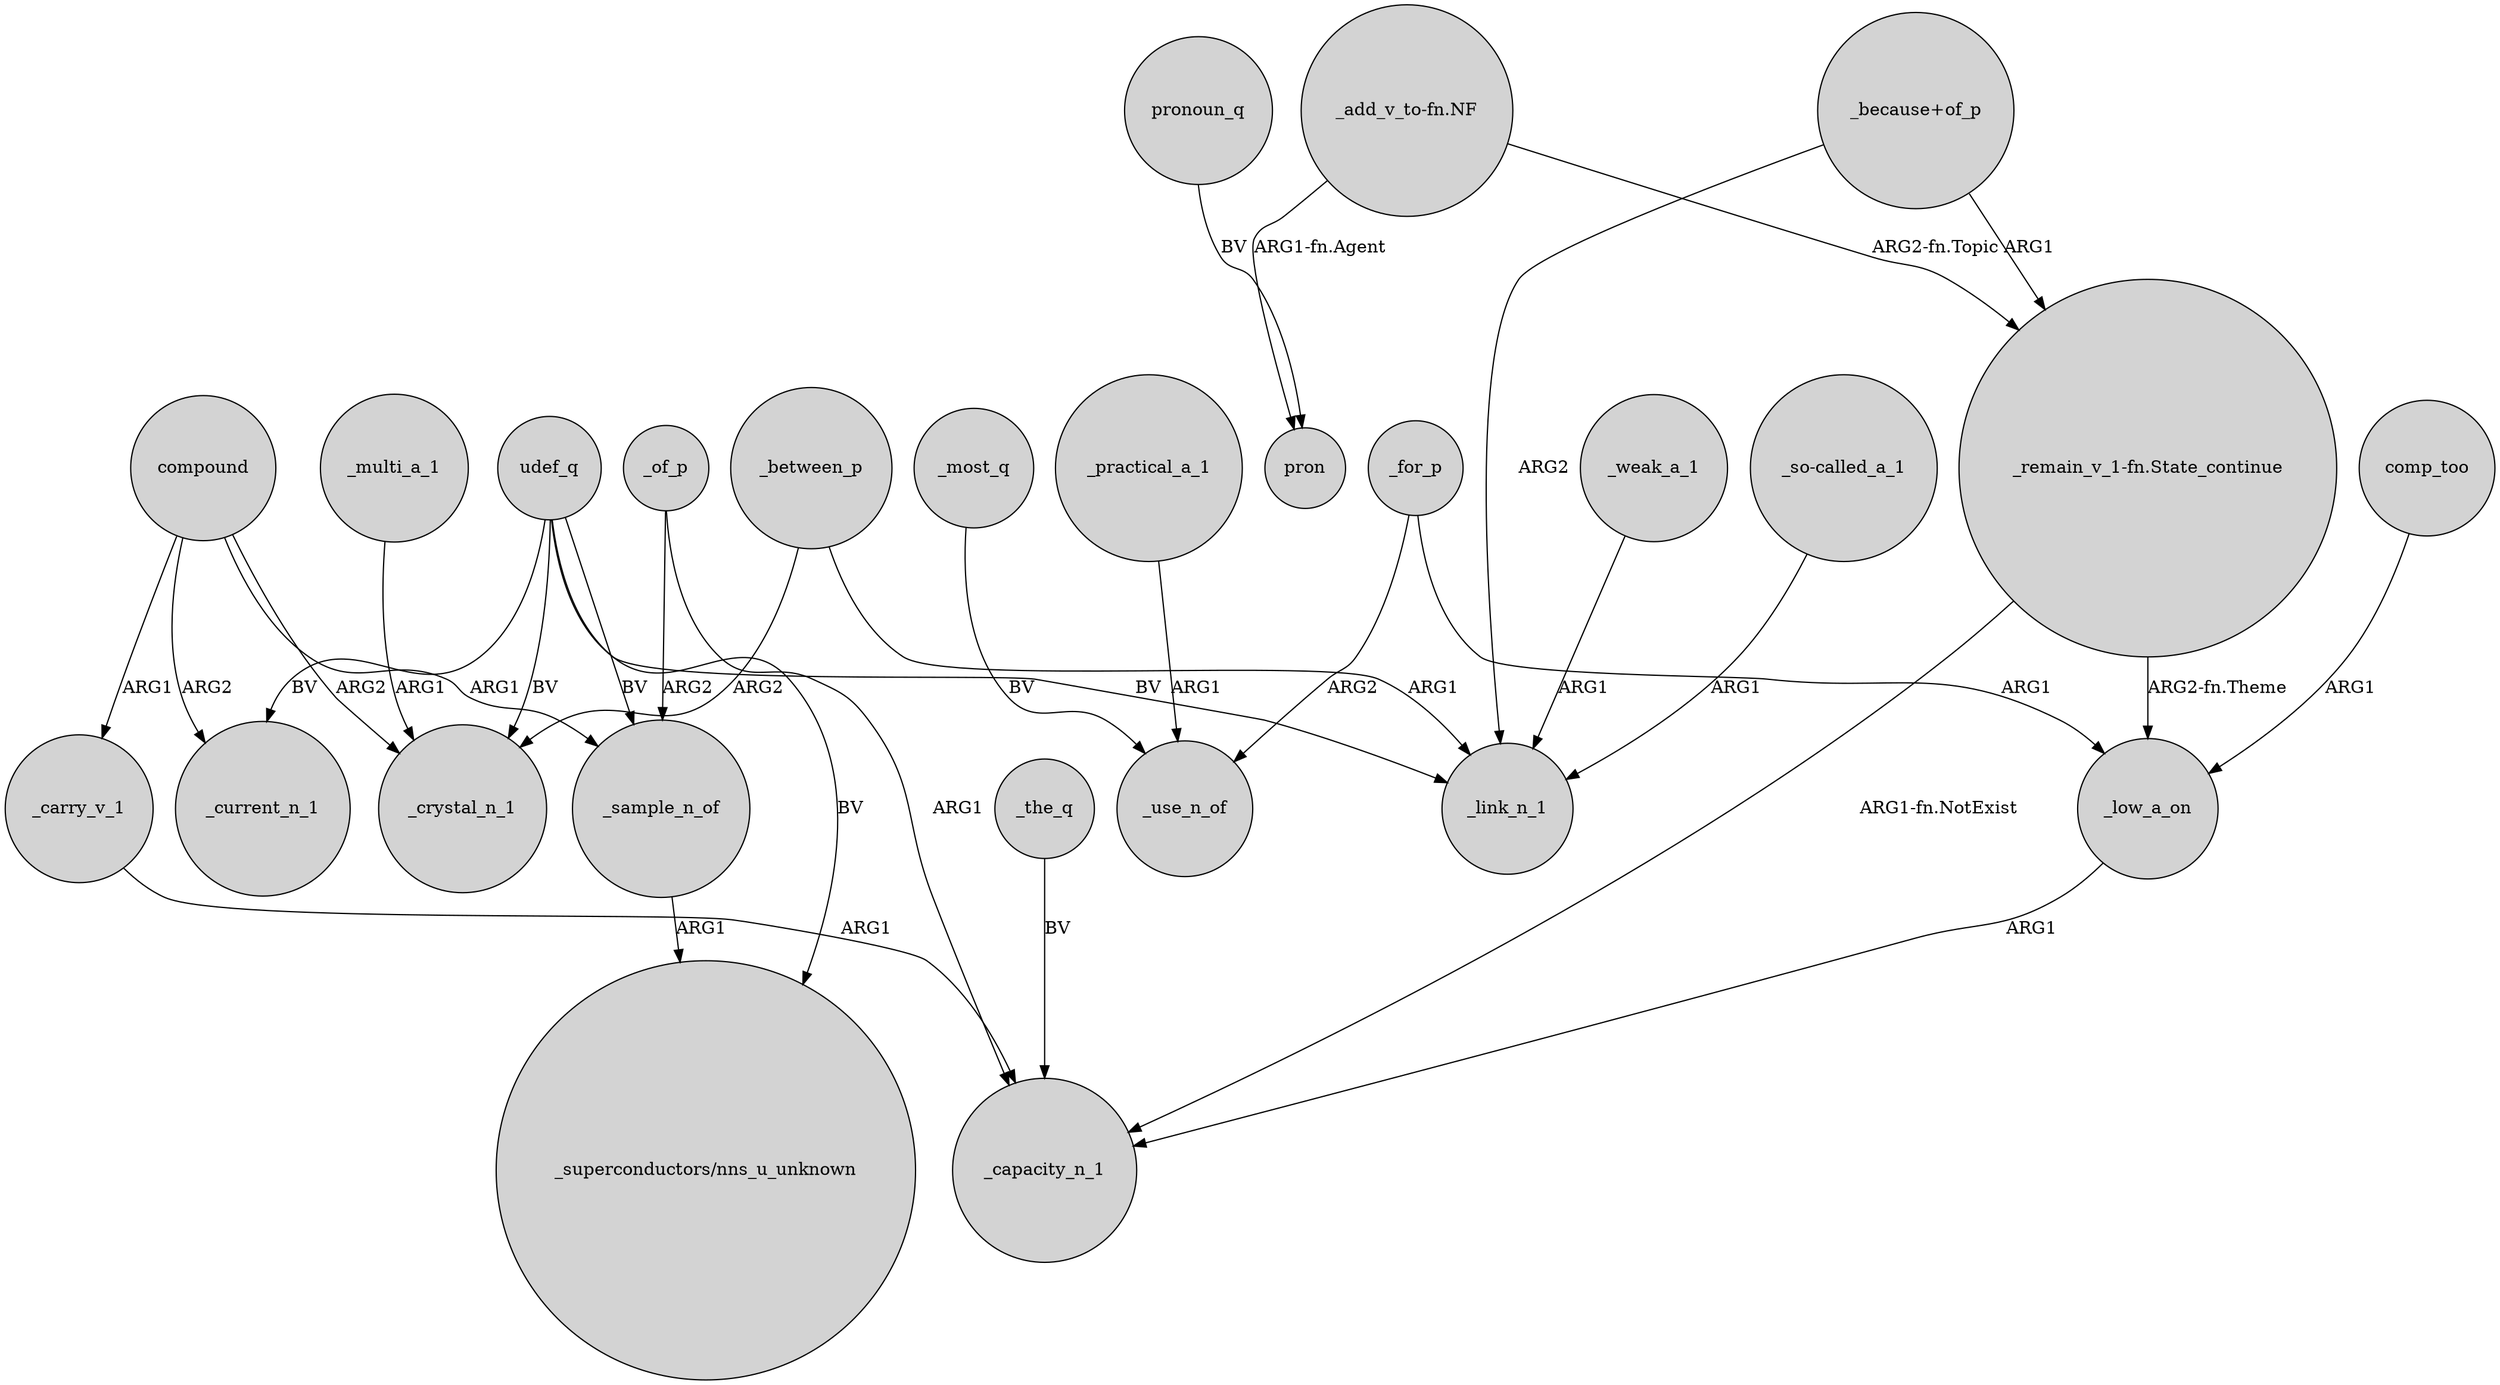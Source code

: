 digraph {
	node [shape=circle style=filled]
	udef_q -> _crystal_n_1 [label=BV]
	udef_q -> "_superconductors/nns_u_unknown" [label=BV]
	_most_q -> _use_n_of [label=BV]
	_multi_a_1 -> _crystal_n_1 [label=ARG1]
	_weak_a_1 -> _link_n_1 [label=ARG1]
	compound -> _current_n_1 [label=ARG2]
	"_add_v_to-fn.NF" -> "_remain_v_1-fn.State_continue" [label="ARG2-fn.Topic"]
	"_because+of_p" -> _link_n_1 [label=ARG2]
	_the_q -> _capacity_n_1 [label=BV]
	_carry_v_1 -> _capacity_n_1 [label=ARG1]
	udef_q -> _link_n_1 [label=BV]
	"_because+of_p" -> "_remain_v_1-fn.State_continue" [label=ARG1]
	_between_p -> _crystal_n_1 [label=ARG2]
	_of_p -> _capacity_n_1 [label=ARG1]
	"_remain_v_1-fn.State_continue" -> _low_a_on [label="ARG2-fn.Theme"]
	pronoun_q -> pron [label=BV]
	_low_a_on -> _capacity_n_1 [label=ARG1]
	compound -> _carry_v_1 [label=ARG1]
	udef_q -> _sample_n_of [label=BV]
	"_so-called_a_1" -> _link_n_1 [label=ARG1]
	_between_p -> _link_n_1 [label=ARG1]
	_of_p -> _sample_n_of [label=ARG2]
	_sample_n_of -> "_superconductors/nns_u_unknown" [label=ARG1]
	"_remain_v_1-fn.State_continue" -> _capacity_n_1 [label="ARG1-fn.NotExist"]
	"_add_v_to-fn.NF" -> pron [label="ARG1-fn.Agent"]
	udef_q -> _current_n_1 [label=BV]
	_for_p -> _low_a_on [label=ARG1]
	_practical_a_1 -> _use_n_of [label=ARG1]
	_for_p -> _use_n_of [label=ARG2]
	comp_too -> _low_a_on [label=ARG1]
	compound -> _sample_n_of [label=ARG1]
	compound -> _crystal_n_1 [label=ARG2]
}
